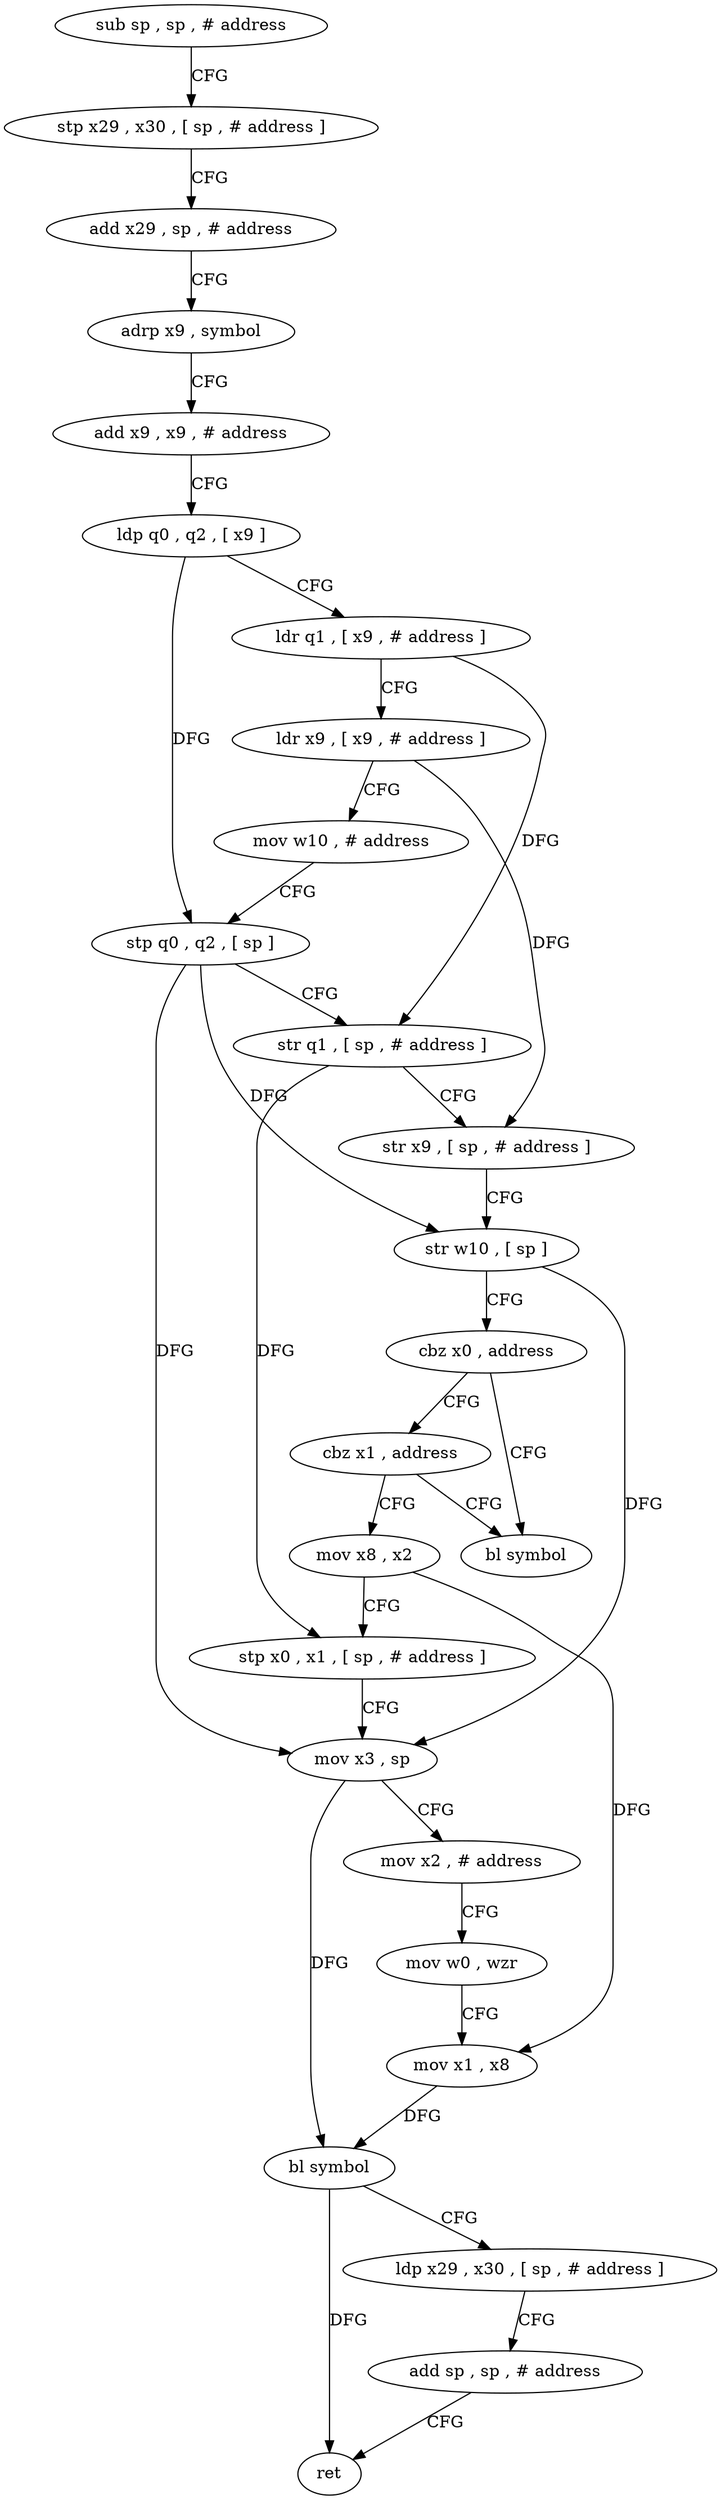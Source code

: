 digraph "func" {
"4212656" [label = "sub sp , sp , # address" ]
"4212660" [label = "stp x29 , x30 , [ sp , # address ]" ]
"4212664" [label = "add x29 , sp , # address" ]
"4212668" [label = "adrp x9 , symbol" ]
"4212672" [label = "add x9 , x9 , # address" ]
"4212676" [label = "ldp q0 , q2 , [ x9 ]" ]
"4212680" [label = "ldr q1 , [ x9 , # address ]" ]
"4212684" [label = "ldr x9 , [ x9 , # address ]" ]
"4212688" [label = "mov w10 , # address" ]
"4212692" [label = "stp q0 , q2 , [ sp ]" ]
"4212696" [label = "str q1 , [ sp , # address ]" ]
"4212700" [label = "str x9 , [ sp , # address ]" ]
"4212704" [label = "str w10 , [ sp ]" ]
"4212708" [label = "cbz x0 , address" ]
"4212756" [label = "bl symbol" ]
"4212712" [label = "cbz x1 , address" ]
"4212716" [label = "mov x8 , x2" ]
"4212720" [label = "stp x0 , x1 , [ sp , # address ]" ]
"4212724" [label = "mov x3 , sp" ]
"4212728" [label = "mov x2 , # address" ]
"4212732" [label = "mov w0 , wzr" ]
"4212736" [label = "mov x1 , x8" ]
"4212740" [label = "bl symbol" ]
"4212744" [label = "ldp x29 , x30 , [ sp , # address ]" ]
"4212748" [label = "add sp , sp , # address" ]
"4212752" [label = "ret" ]
"4212656" -> "4212660" [ label = "CFG" ]
"4212660" -> "4212664" [ label = "CFG" ]
"4212664" -> "4212668" [ label = "CFG" ]
"4212668" -> "4212672" [ label = "CFG" ]
"4212672" -> "4212676" [ label = "CFG" ]
"4212676" -> "4212680" [ label = "CFG" ]
"4212676" -> "4212692" [ label = "DFG" ]
"4212680" -> "4212684" [ label = "CFG" ]
"4212680" -> "4212696" [ label = "DFG" ]
"4212684" -> "4212688" [ label = "CFG" ]
"4212684" -> "4212700" [ label = "DFG" ]
"4212688" -> "4212692" [ label = "CFG" ]
"4212692" -> "4212696" [ label = "CFG" ]
"4212692" -> "4212704" [ label = "DFG" ]
"4212692" -> "4212724" [ label = "DFG" ]
"4212696" -> "4212700" [ label = "CFG" ]
"4212696" -> "4212720" [ label = "DFG" ]
"4212700" -> "4212704" [ label = "CFG" ]
"4212704" -> "4212708" [ label = "CFG" ]
"4212704" -> "4212724" [ label = "DFG" ]
"4212708" -> "4212756" [ label = "CFG" ]
"4212708" -> "4212712" [ label = "CFG" ]
"4212712" -> "4212756" [ label = "CFG" ]
"4212712" -> "4212716" [ label = "CFG" ]
"4212716" -> "4212720" [ label = "CFG" ]
"4212716" -> "4212736" [ label = "DFG" ]
"4212720" -> "4212724" [ label = "CFG" ]
"4212724" -> "4212728" [ label = "CFG" ]
"4212724" -> "4212740" [ label = "DFG" ]
"4212728" -> "4212732" [ label = "CFG" ]
"4212732" -> "4212736" [ label = "CFG" ]
"4212736" -> "4212740" [ label = "DFG" ]
"4212740" -> "4212744" [ label = "CFG" ]
"4212740" -> "4212752" [ label = "DFG" ]
"4212744" -> "4212748" [ label = "CFG" ]
"4212748" -> "4212752" [ label = "CFG" ]
}
